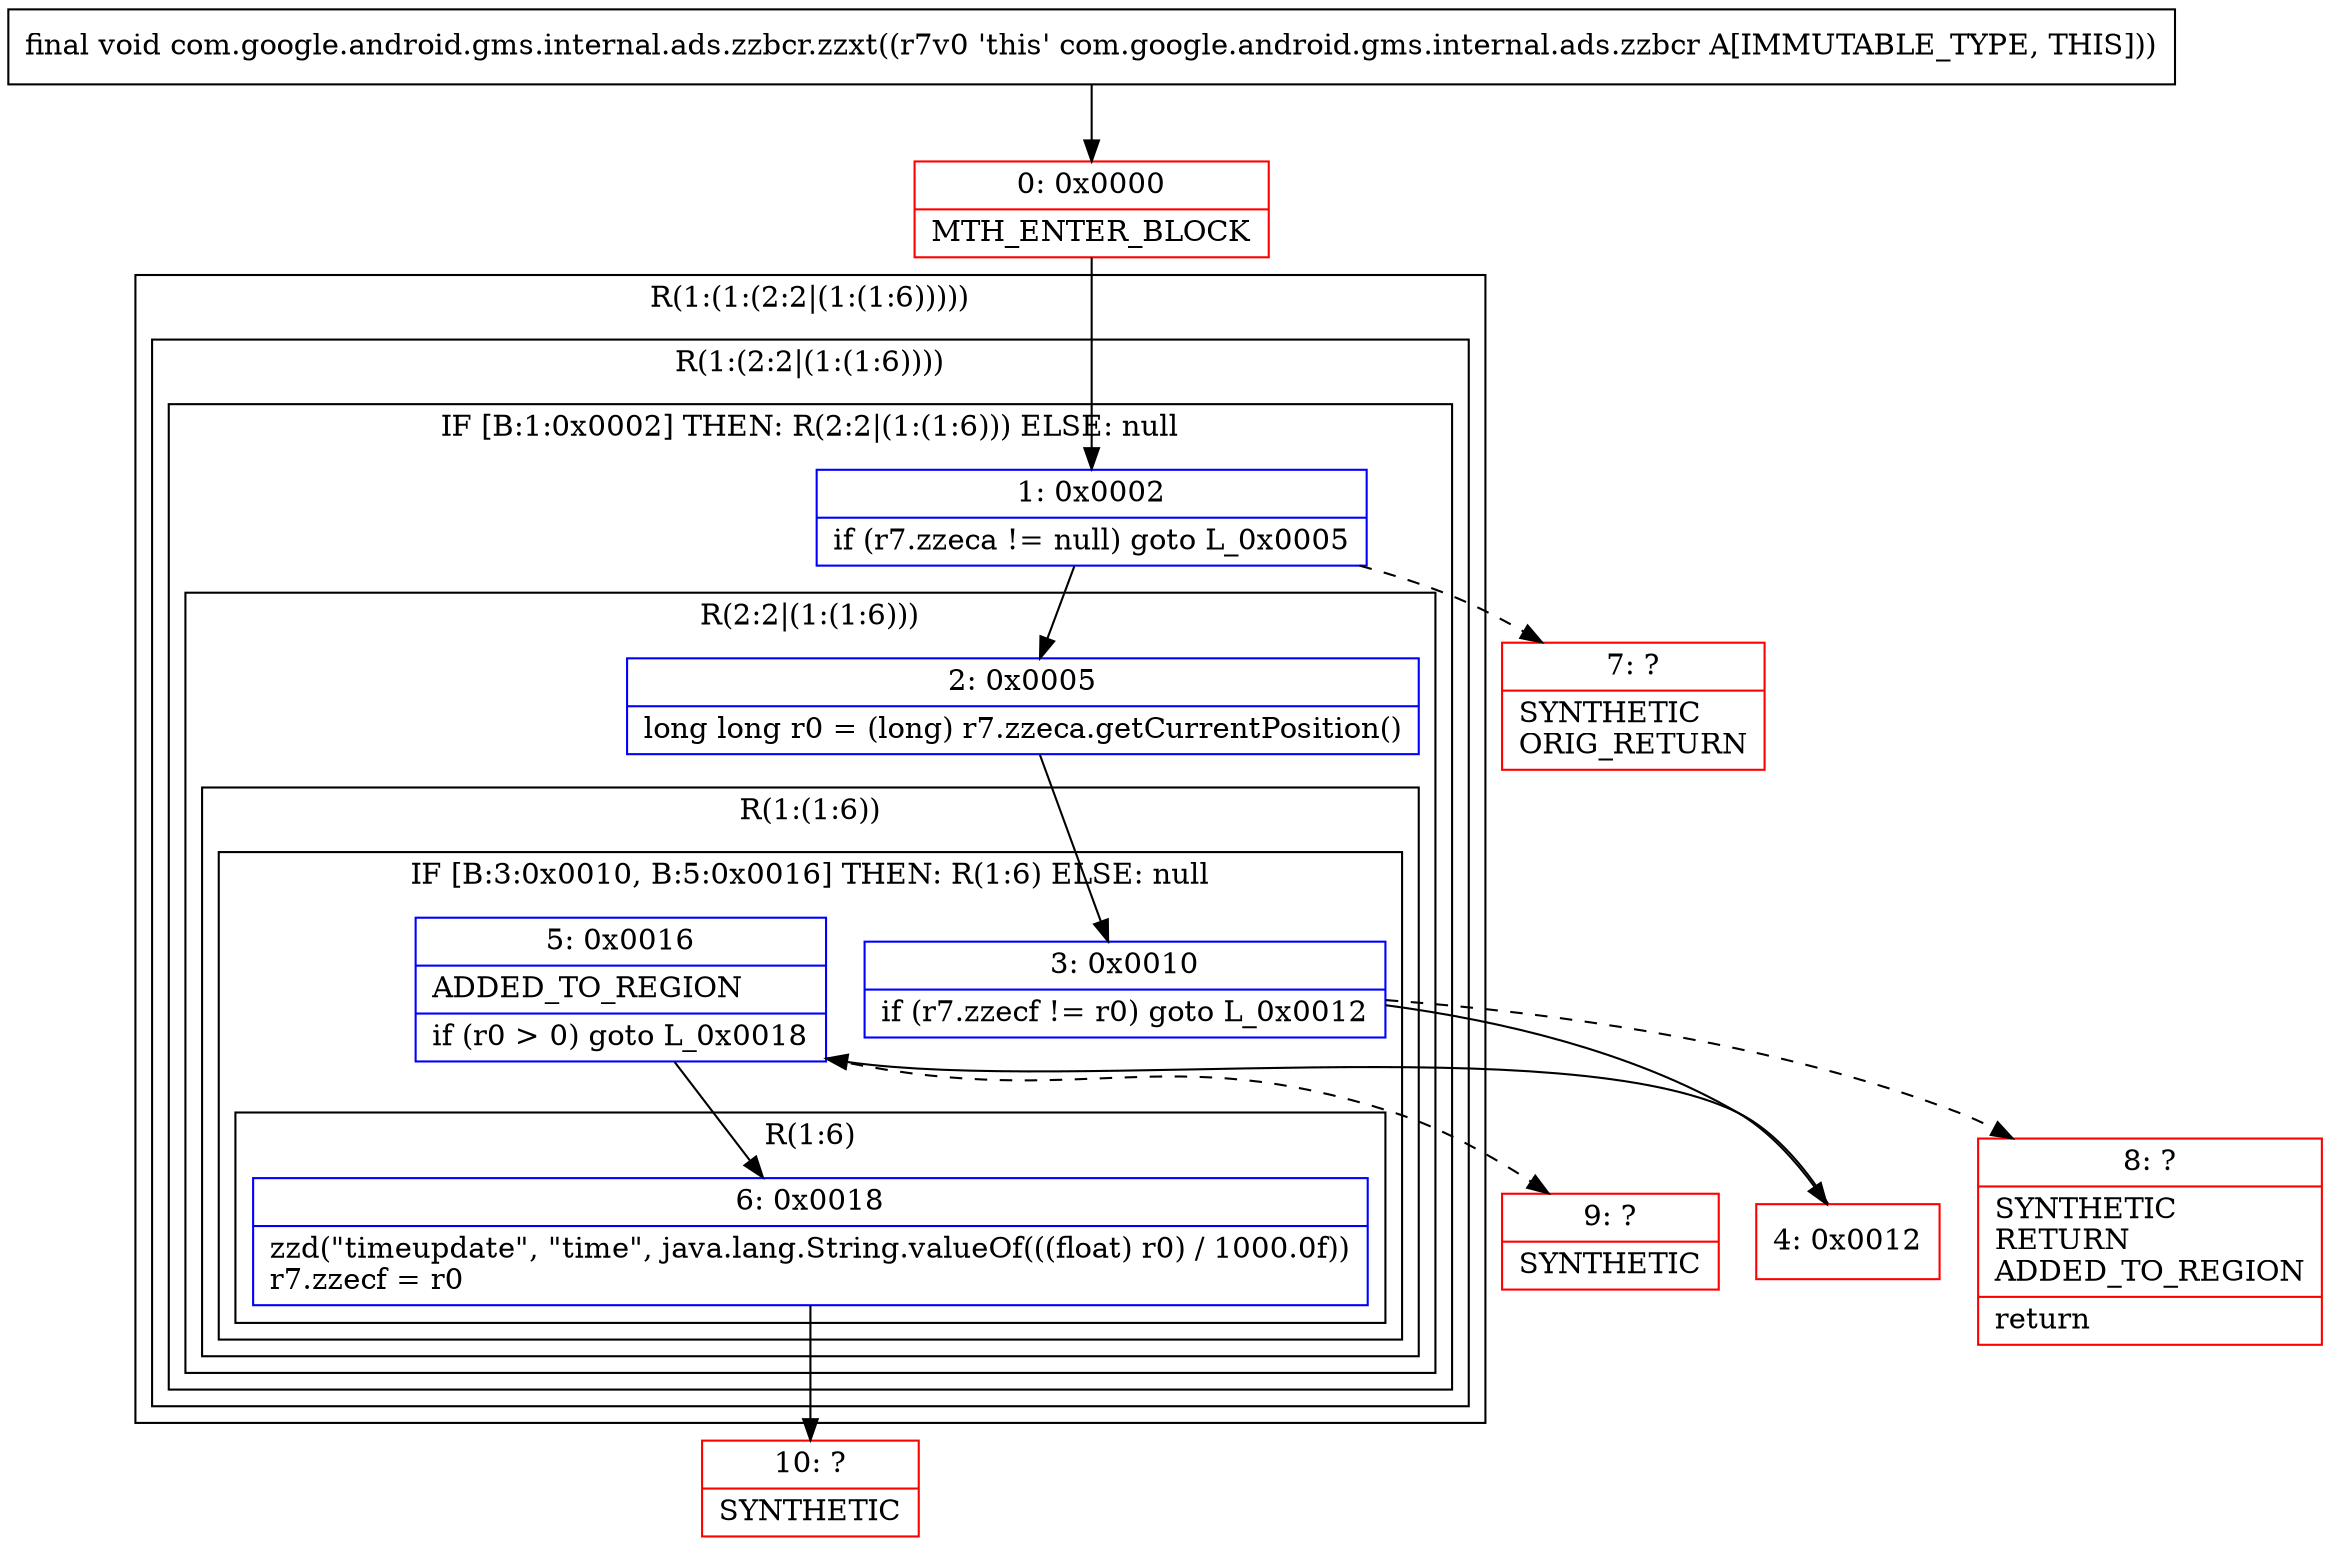 digraph "CFG forcom.google.android.gms.internal.ads.zzbcr.zzxt()V" {
subgraph cluster_Region_1321447213 {
label = "R(1:(1:(2:2|(1:(1:6)))))";
node [shape=record,color=blue];
subgraph cluster_Region_274122018 {
label = "R(1:(2:2|(1:(1:6))))";
node [shape=record,color=blue];
subgraph cluster_IfRegion_244661308 {
label = "IF [B:1:0x0002] THEN: R(2:2|(1:(1:6))) ELSE: null";
node [shape=record,color=blue];
Node_1 [shape=record,label="{1\:\ 0x0002|if (r7.zzeca != null) goto L_0x0005\l}"];
subgraph cluster_Region_1913457135 {
label = "R(2:2|(1:(1:6)))";
node [shape=record,color=blue];
Node_2 [shape=record,label="{2\:\ 0x0005|long long r0 = (long) r7.zzeca.getCurrentPosition()\l}"];
subgraph cluster_Region_538957878 {
label = "R(1:(1:6))";
node [shape=record,color=blue];
subgraph cluster_IfRegion_502696236 {
label = "IF [B:3:0x0010, B:5:0x0016] THEN: R(1:6) ELSE: null";
node [shape=record,color=blue];
Node_3 [shape=record,label="{3\:\ 0x0010|if (r7.zzecf != r0) goto L_0x0012\l}"];
Node_5 [shape=record,label="{5\:\ 0x0016|ADDED_TO_REGION\l|if (r0 \> 0) goto L_0x0018\l}"];
subgraph cluster_Region_987626661 {
label = "R(1:6)";
node [shape=record,color=blue];
Node_6 [shape=record,label="{6\:\ 0x0018|zzd(\"timeupdate\", \"time\", java.lang.String.valueOf(((float) r0) \/ 1000.0f))\lr7.zzecf = r0\l}"];
}
}
}
}
}
}
}
Node_0 [shape=record,color=red,label="{0\:\ 0x0000|MTH_ENTER_BLOCK\l}"];
Node_4 [shape=record,color=red,label="{4\:\ 0x0012}"];
Node_7 [shape=record,color=red,label="{7\:\ ?|SYNTHETIC\lORIG_RETURN\l}"];
Node_8 [shape=record,color=red,label="{8\:\ ?|SYNTHETIC\lRETURN\lADDED_TO_REGION\l|return\l}"];
Node_9 [shape=record,color=red,label="{9\:\ ?|SYNTHETIC\l}"];
Node_10 [shape=record,color=red,label="{10\:\ ?|SYNTHETIC\l}"];
MethodNode[shape=record,label="{final void com.google.android.gms.internal.ads.zzbcr.zzxt((r7v0 'this' com.google.android.gms.internal.ads.zzbcr A[IMMUTABLE_TYPE, THIS])) }"];
MethodNode -> Node_0;
Node_1 -> Node_2;
Node_1 -> Node_7[style=dashed];
Node_2 -> Node_3;
Node_3 -> Node_4;
Node_3 -> Node_8[style=dashed];
Node_5 -> Node_6;
Node_5 -> Node_9[style=dashed];
Node_6 -> Node_10;
Node_0 -> Node_1;
Node_4 -> Node_5;
}

